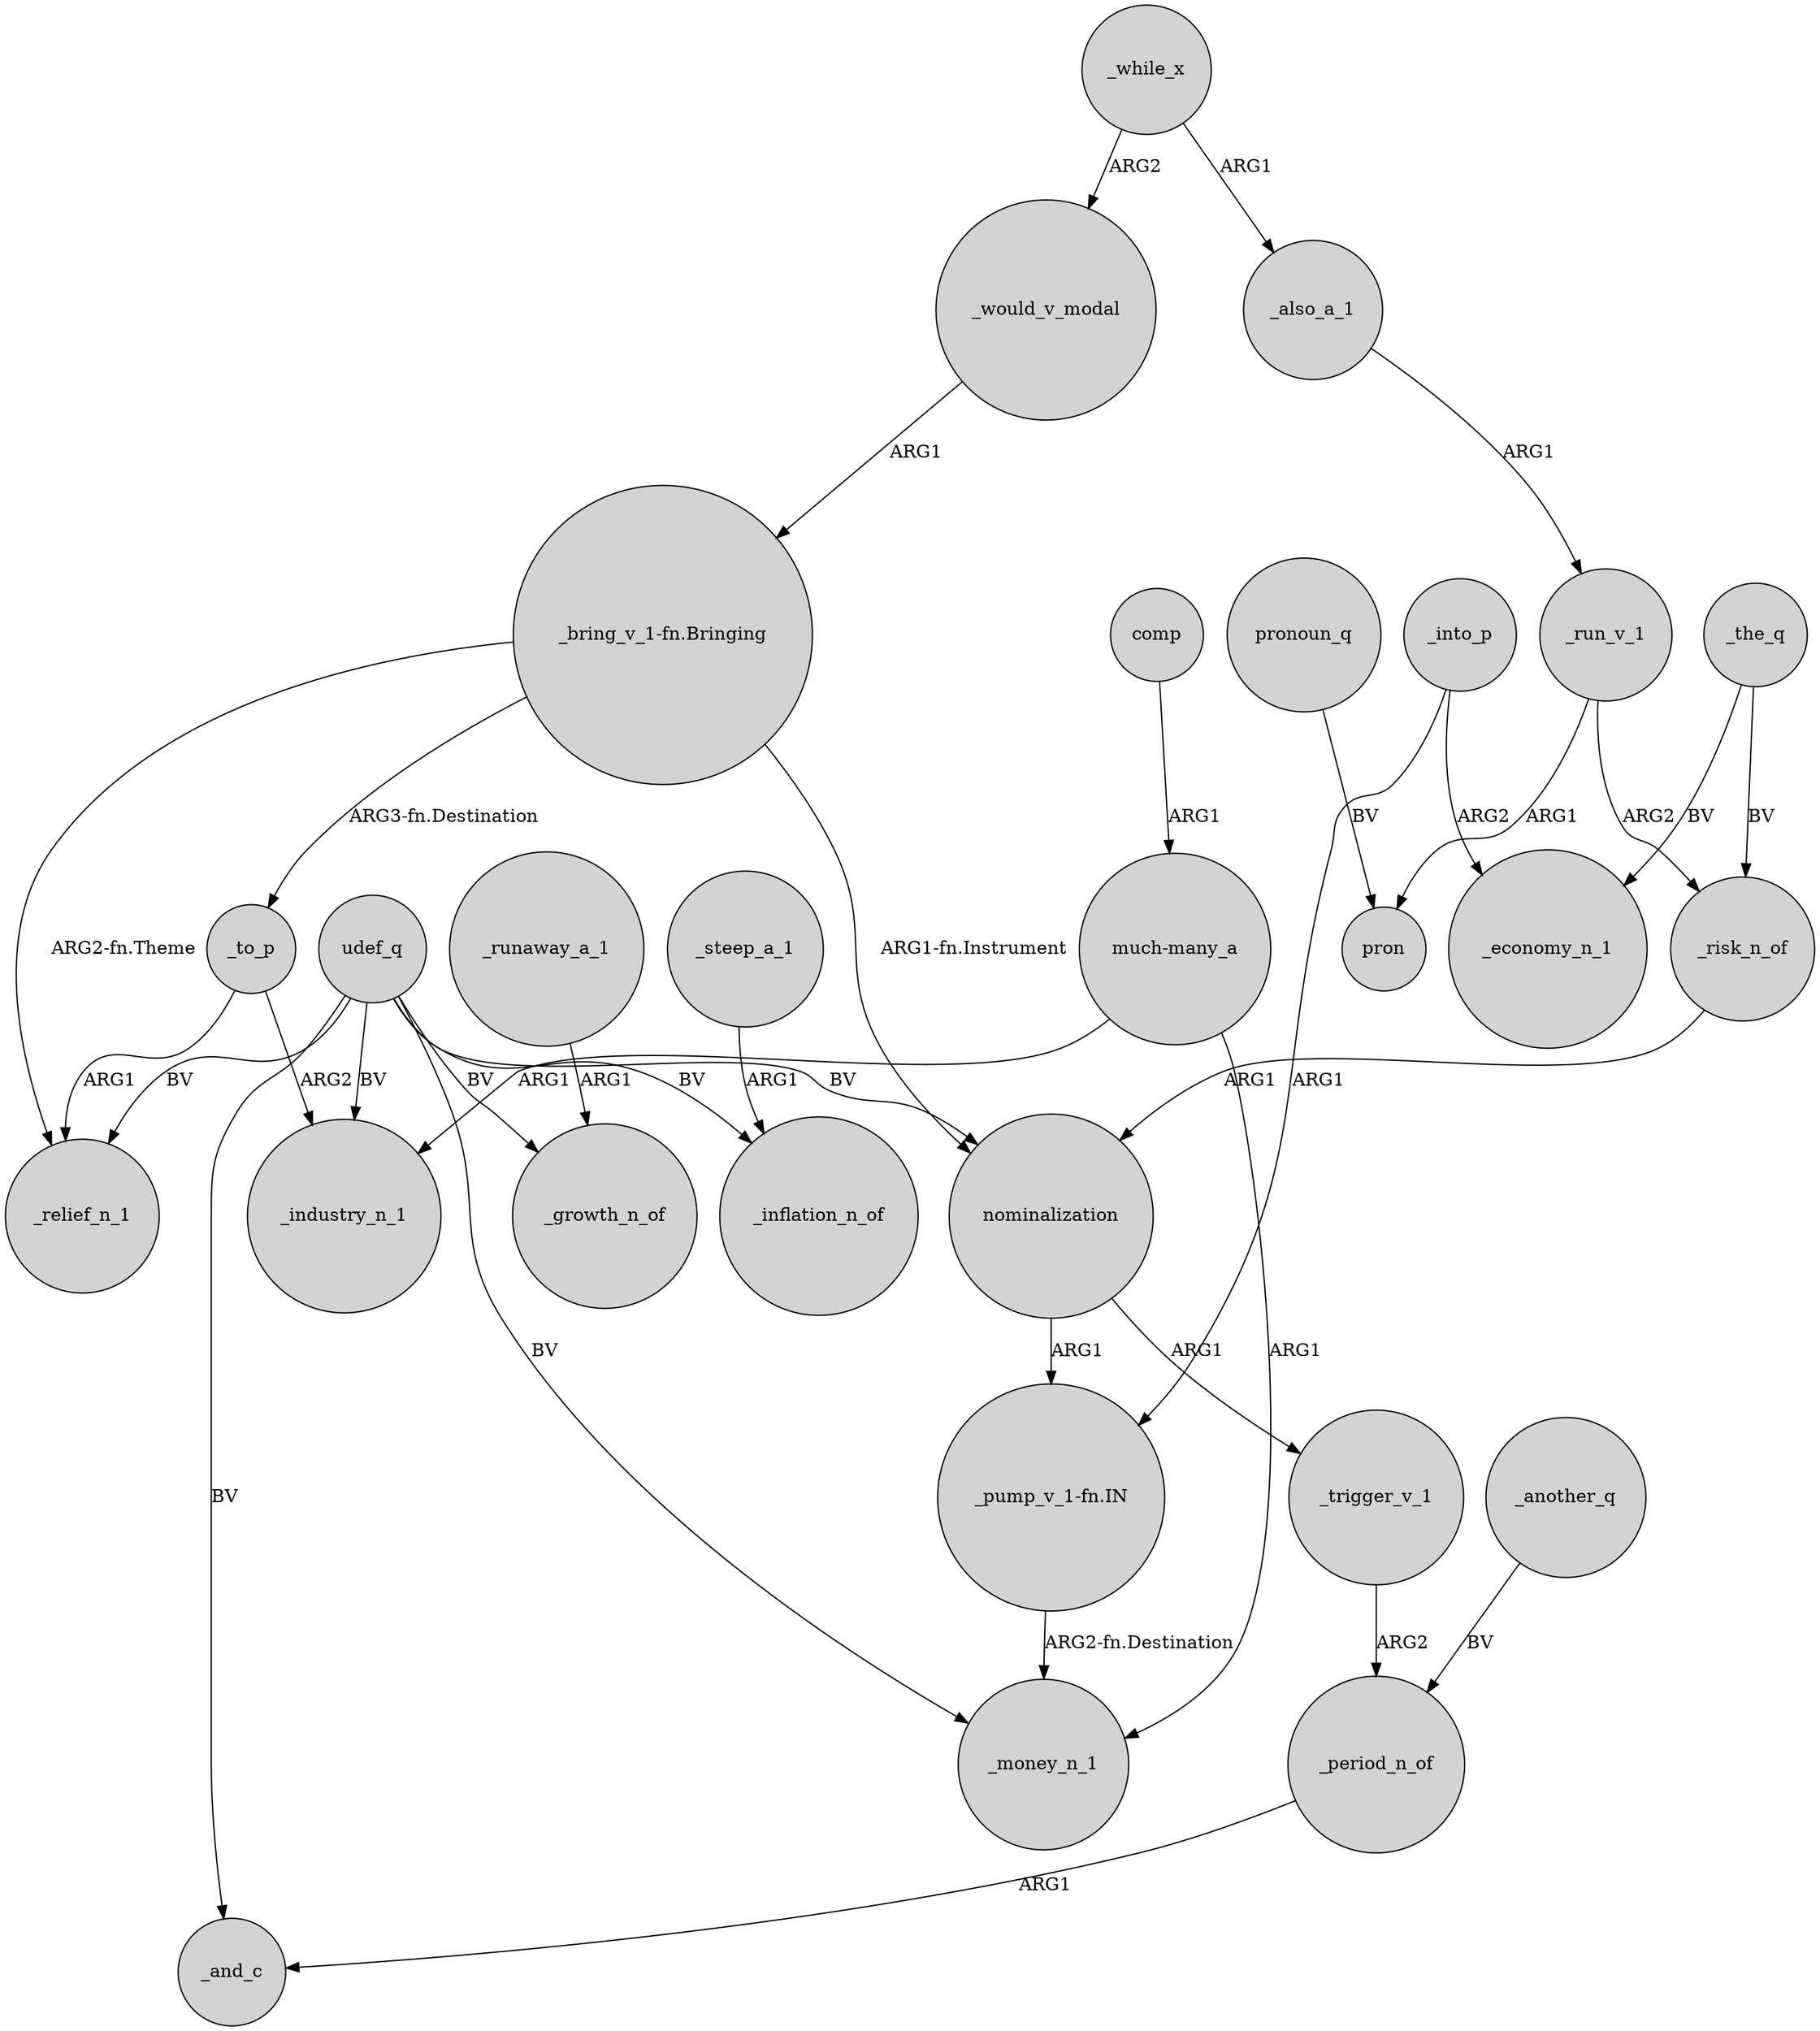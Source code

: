 digraph {
	node [shape=circle style=filled]
	_while_x -> _would_v_modal [label=ARG2]
	_runaway_a_1 -> _growth_n_of [label=ARG1]
	udef_q -> _money_n_1 [label=BV]
	udef_q -> _inflation_n_of [label=BV]
	_another_q -> _period_n_of [label=BV]
	_risk_n_of -> nominalization [label=ARG1]
	_run_v_1 -> pron [label=ARG1]
	_the_q -> _economy_n_1 [label=BV]
	"_bring_v_1-fn.Bringing" -> _to_p [label="ARG3-fn.Destination"]
	_trigger_v_1 -> _period_n_of [label=ARG2]
	"_pump_v_1-fn.IN" -> _money_n_1 [label="ARG2-fn.Destination"]
	"_bring_v_1-fn.Bringing" -> _relief_n_1 [label="ARG2-fn.Theme"]
	_into_p -> _economy_n_1 [label=ARG2]
	udef_q -> _relief_n_1 [label=BV]
	_steep_a_1 -> _inflation_n_of [label=ARG1]
	_to_p -> _industry_n_1 [label=ARG2]
	pronoun_q -> pron [label=BV]
	"much-many_a" -> _money_n_1 [label=ARG1]
	nominalization -> "_pump_v_1-fn.IN" [label=ARG1]
	comp -> "much-many_a" [label=ARG1]
	"much-many_a" -> _industry_n_1 [label=ARG1]
	_also_a_1 -> _run_v_1 [label=ARG1]
	udef_q -> nominalization [label=BV]
	nominalization -> _trigger_v_1 [label=ARG1]
	_to_p -> _relief_n_1 [label=ARG1]
	"_bring_v_1-fn.Bringing" -> nominalization [label="ARG1-fn.Instrument"]
	_run_v_1 -> _risk_n_of [label=ARG2]
	_would_v_modal -> "_bring_v_1-fn.Bringing" [label=ARG1]
	_into_p -> "_pump_v_1-fn.IN" [label=ARG1]
	_period_n_of -> _and_c [label=ARG1]
	udef_q -> _and_c [label=BV]
	udef_q -> _growth_n_of [label=BV]
	_while_x -> _also_a_1 [label=ARG1]
	udef_q -> _industry_n_1 [label=BV]
	_the_q -> _risk_n_of [label=BV]
}
